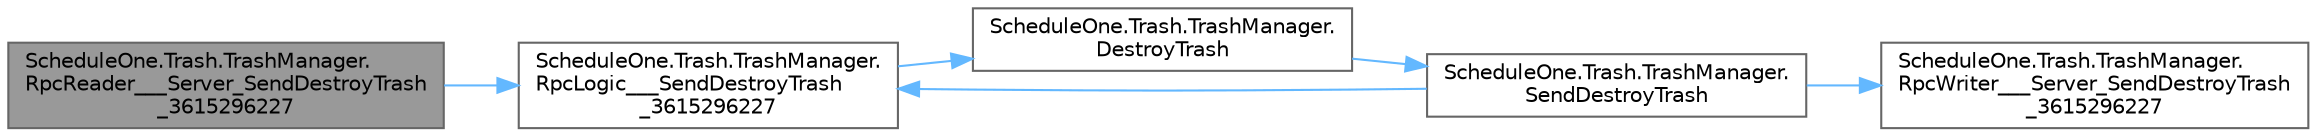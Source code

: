 digraph "ScheduleOne.Trash.TrashManager.RpcReader___Server_SendDestroyTrash_3615296227"
{
 // LATEX_PDF_SIZE
  bgcolor="transparent";
  edge [fontname=Helvetica,fontsize=10,labelfontname=Helvetica,labelfontsize=10];
  node [fontname=Helvetica,fontsize=10,shape=box,height=0.2,width=0.4];
  rankdir="LR";
  Node1 [id="Node000001",label="ScheduleOne.Trash.TrashManager.\lRpcReader___Server_SendDestroyTrash\l_3615296227",height=0.2,width=0.4,color="gray40", fillcolor="grey60", style="filled", fontcolor="black",tooltip=" "];
  Node1 -> Node2 [id="edge1_Node000001_Node000002",color="steelblue1",style="solid",tooltip=" "];
  Node2 [id="Node000002",label="ScheduleOne.Trash.TrashManager.\lRpcLogic___SendDestroyTrash\l_3615296227",height=0.2,width=0.4,color="grey40", fillcolor="white", style="filled",URL="$class_schedule_one_1_1_trash_1_1_trash_manager.html#af3a1462e9db0f3bf8f7a33a622199e7a",tooltip=" "];
  Node2 -> Node3 [id="edge2_Node000002_Node000003",color="steelblue1",style="solid",tooltip=" "];
  Node3 [id="Node000003",label="ScheduleOne.Trash.TrashManager.\lDestroyTrash",height=0.2,width=0.4,color="grey40", fillcolor="white", style="filled",URL="$class_schedule_one_1_1_trash_1_1_trash_manager.html#aea50db4ece455cb56bb61fa9fb9f25bf",tooltip=" "];
  Node3 -> Node4 [id="edge3_Node000003_Node000004",color="steelblue1",style="solid",tooltip=" "];
  Node4 [id="Node000004",label="ScheduleOne.Trash.TrashManager.\lSendDestroyTrash",height=0.2,width=0.4,color="grey40", fillcolor="white", style="filled",URL="$class_schedule_one_1_1_trash_1_1_trash_manager.html#a214ef4e94a13d86ceaadcdbded7e8f95",tooltip=" "];
  Node4 -> Node2 [id="edge4_Node000004_Node000002",color="steelblue1",style="solid",tooltip=" "];
  Node4 -> Node5 [id="edge5_Node000004_Node000005",color="steelblue1",style="solid",tooltip=" "];
  Node5 [id="Node000005",label="ScheduleOne.Trash.TrashManager.\lRpcWriter___Server_SendDestroyTrash\l_3615296227",height=0.2,width=0.4,color="grey40", fillcolor="white", style="filled",URL="$class_schedule_one_1_1_trash_1_1_trash_manager.html#ad84475f0e9fe4e7bab494974e183b0f9",tooltip=" "];
}

